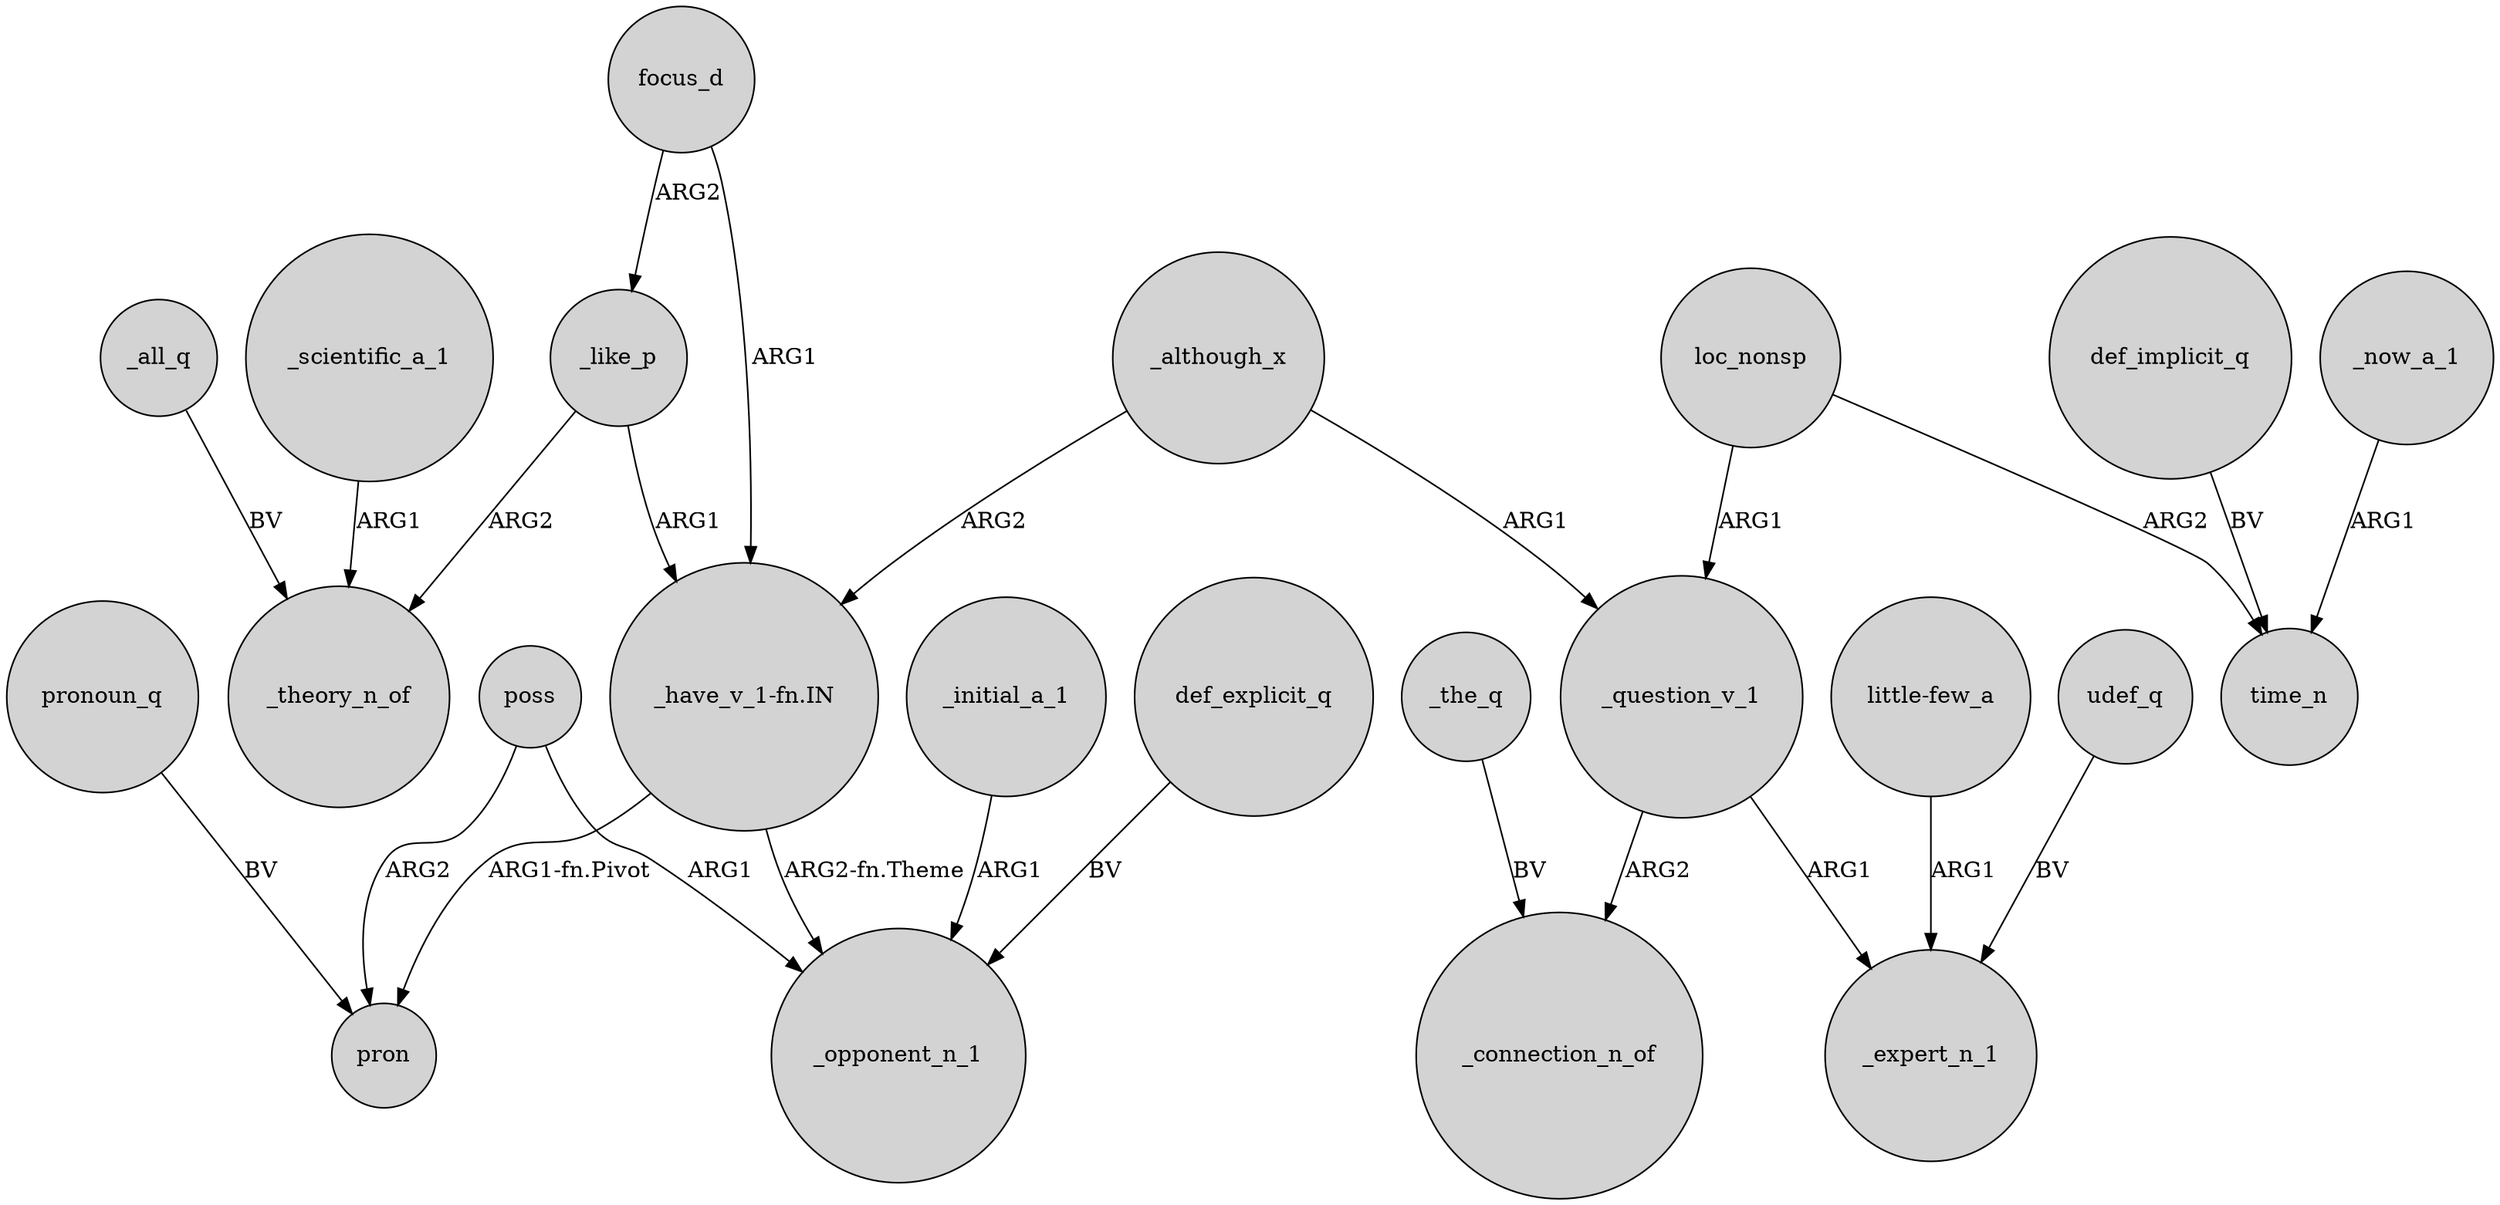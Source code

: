 digraph {
	node [shape=circle style=filled]
	focus_d -> "_have_v_1-fn.IN" [label=ARG1]
	_all_q -> _theory_n_of [label=BV]
	_like_p -> "_have_v_1-fn.IN" [label=ARG1]
	loc_nonsp -> _question_v_1 [label=ARG1]
	_scientific_a_1 -> _theory_n_of [label=ARG1]
	poss -> pron [label=ARG2]
	focus_d -> _like_p [label=ARG2]
	_the_q -> _connection_n_of [label=BV]
	_question_v_1 -> _expert_n_1 [label=ARG1]
	"_have_v_1-fn.IN" -> pron [label="ARG1-fn.Pivot"]
	loc_nonsp -> time_n [label=ARG2]
	"_have_v_1-fn.IN" -> _opponent_n_1 [label="ARG2-fn.Theme"]
	pronoun_q -> pron [label=BV]
	_like_p -> _theory_n_of [label=ARG2]
	"little-few_a" -> _expert_n_1 [label=ARG1]
	udef_q -> _expert_n_1 [label=BV]
	_initial_a_1 -> _opponent_n_1 [label=ARG1]
	_now_a_1 -> time_n [label=ARG1]
	poss -> _opponent_n_1 [label=ARG1]
	_question_v_1 -> _connection_n_of [label=ARG2]
	_although_x -> _question_v_1 [label=ARG1]
	_although_x -> "_have_v_1-fn.IN" [label=ARG2]
	def_implicit_q -> time_n [label=BV]
	def_explicit_q -> _opponent_n_1 [label=BV]
}
